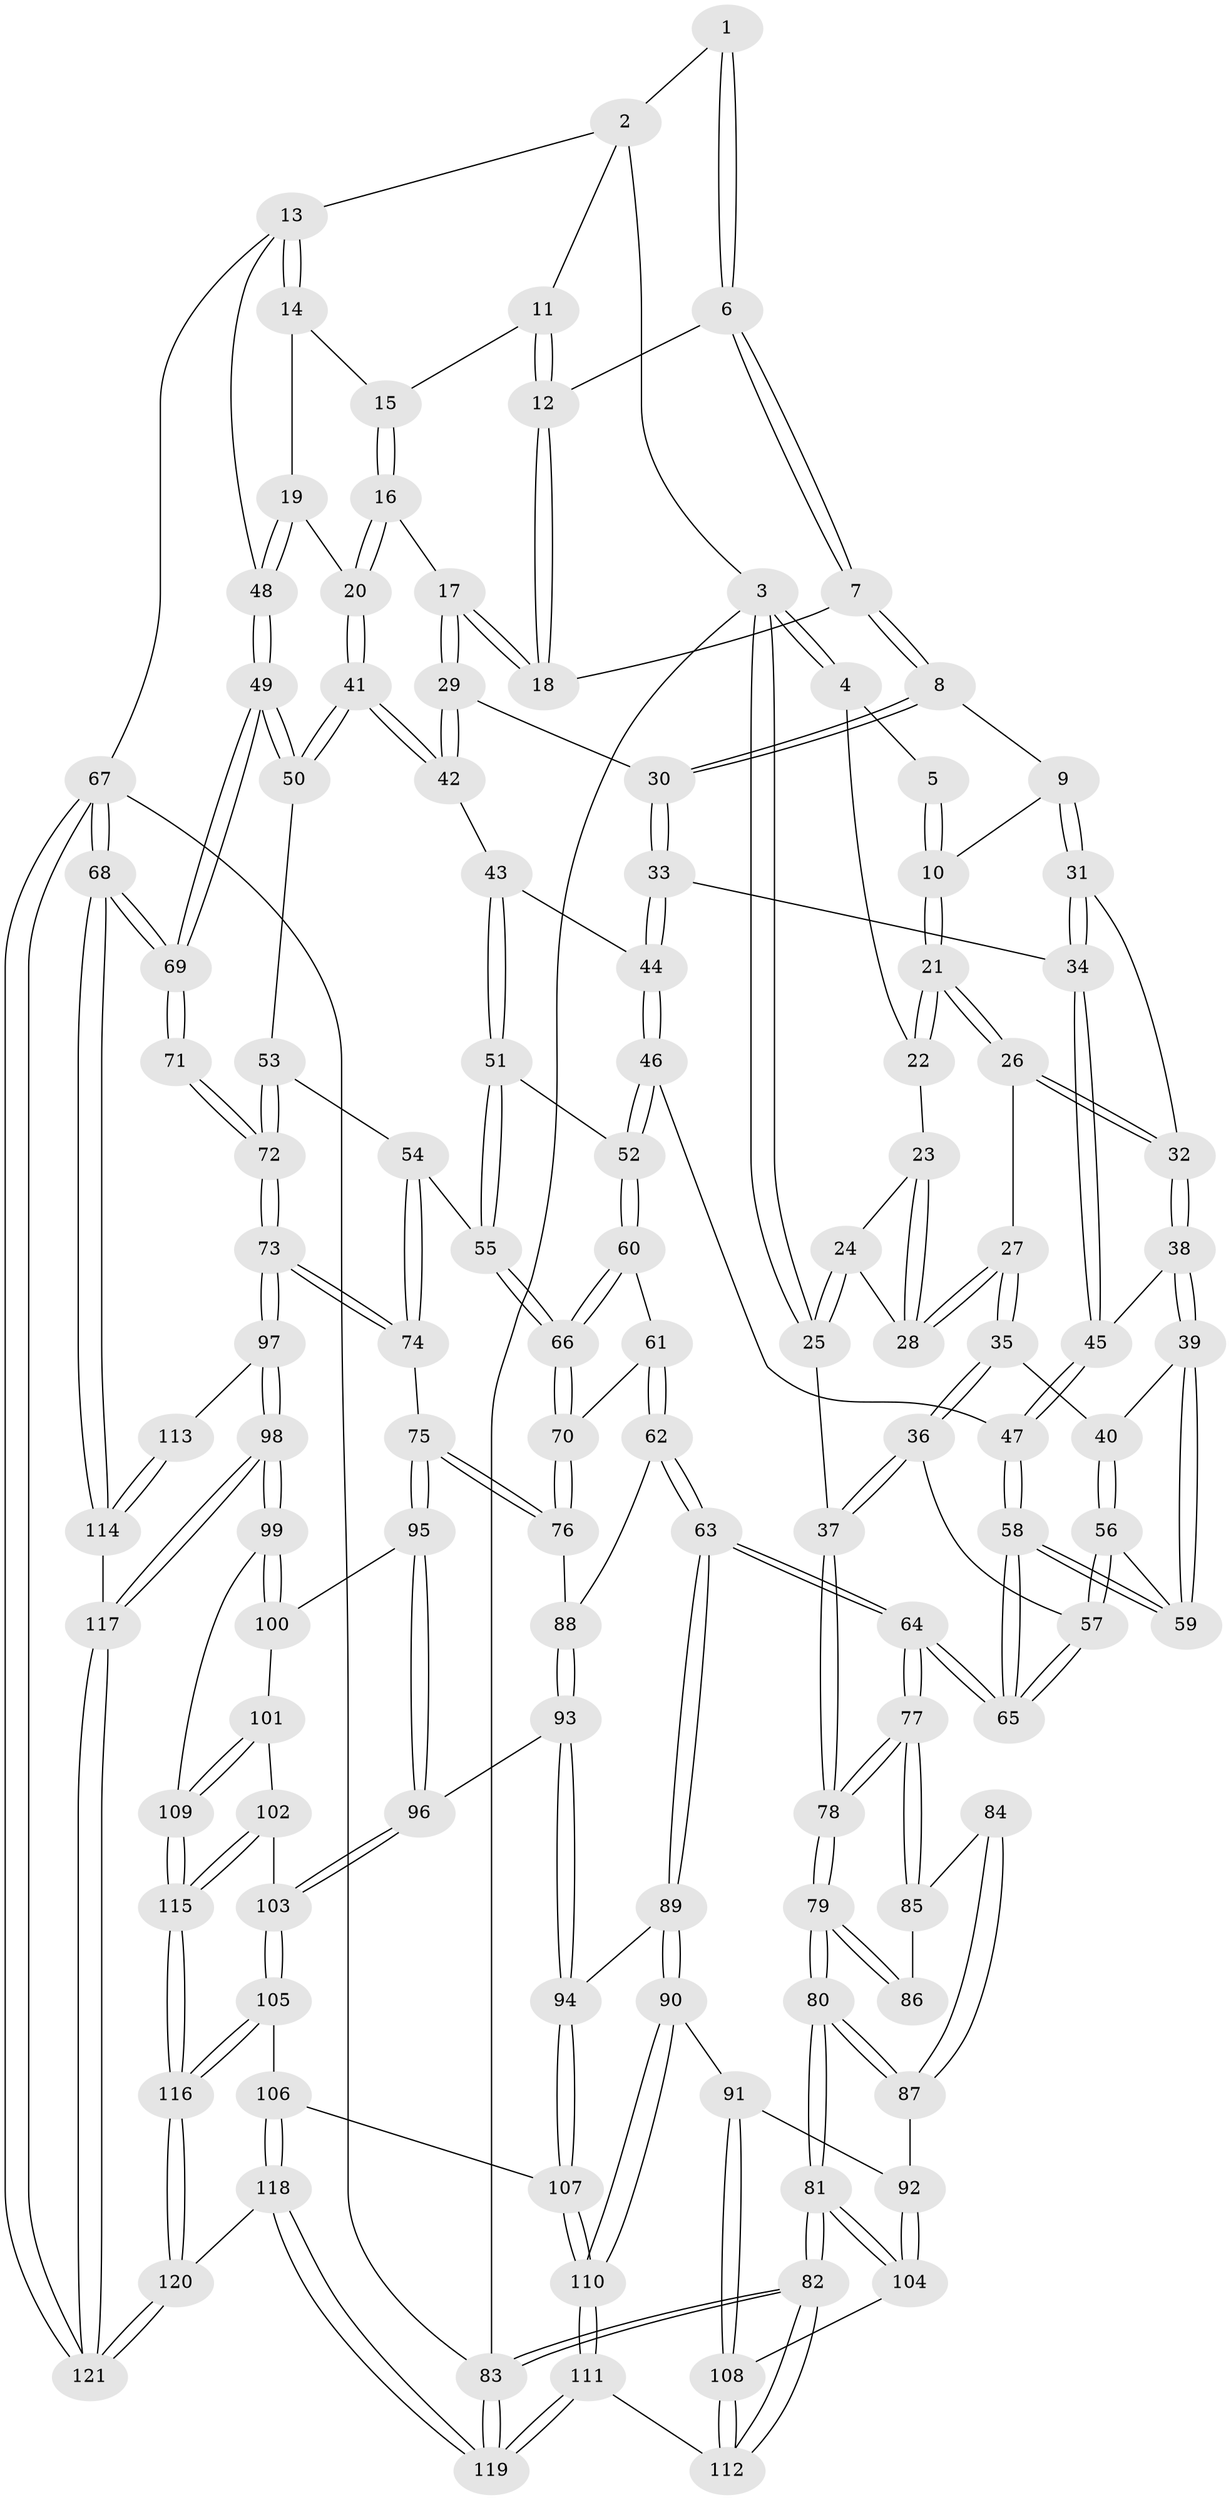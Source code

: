 // Generated by graph-tools (version 1.1) at 2025/02/03/09/25 05:02:20]
// undirected, 121 vertices, 299 edges
graph export_dot {
graph [start="1"]
  node [color=gray90,style=filled];
  1 [pos="+0.4351394794164076+0"];
  2 [pos="+0.8035531601704955+0"];
  3 [pos="+0+0"];
  4 [pos="+0.09682728934617553+0"];
  5 [pos="+0.38315919328813236+0"];
  6 [pos="+0.507891265798826+0.03803713710216282"];
  7 [pos="+0.49343749430232287+0.14919872833954895"];
  8 [pos="+0.4904541273856607+0.15805643305356956"];
  9 [pos="+0.44255331235136564+0.1804923794032337"];
  10 [pos="+0.3452135065125182+0.15738194934655286"];
  11 [pos="+0.8022345393531782+0"];
  12 [pos="+0.7023495803418061+0.0875577552857318"];
  13 [pos="+1+0.20336378040480504"];
  14 [pos="+0.8855350543894248+0.0003227897973194766"];
  15 [pos="+0.839094894830312+0"];
  16 [pos="+0.860406289750563+0.23306225030542352"];
  17 [pos="+0.7358826148008516+0.2282148020123198"];
  18 [pos="+0.7063206949642415+0.12967502956190885"];
  19 [pos="+1+0.2716583076822231"];
  20 [pos="+0.9024937721807914+0.24704989083212273"];
  21 [pos="+0.26525298823858046+0.1866460036423845"];
  22 [pos="+0.12632923365248894+0"];
  23 [pos="+0.11019957596085735+0.13394523424170748"];
  24 [pos="+0.01841236917894215+0.19626238920406894"];
  25 [pos="+0+0.22629989917982113"];
  26 [pos="+0.2508737139080567+0.21729041752021167"];
  27 [pos="+0.1616589737981289+0.23770601852474013"];
  28 [pos="+0.16042105022621408+0.23659000770485322"];
  29 [pos="+0.7188509212233389+0.24478328768774146"];
  30 [pos="+0.5497215941485821+0.22291714151768288"];
  31 [pos="+0.40922342842238163+0.31299218607524315"];
  32 [pos="+0.2573143938747451+0.23006892339017382"];
  33 [pos="+0.5195665208560346+0.3372246735604014"];
  34 [pos="+0.41528494195409843+0.33424693481853274"];
  35 [pos="+0.11193622302680352+0.32454386442377914"];
  36 [pos="+0+0.4542087975002199"];
  37 [pos="+0+0.45484604141763463"];
  38 [pos="+0.2685008747005412+0.41819147428141584"];
  39 [pos="+0.26067178580889455+0.4231032076651747"];
  40 [pos="+0.24950837808739235+0.4223879787398054"];
  41 [pos="+0.7432420442119686+0.4707013694825897"];
  42 [pos="+0.6725247909802746+0.393520675888622"];
  43 [pos="+0.6021559076427663+0.40842207209325293"];
  44 [pos="+0.587679016158737+0.4051478252972476"];
  45 [pos="+0.36850896203078876+0.4173326301767089"];
  46 [pos="+0.43531402926718715+0.4959552736583104"];
  47 [pos="+0.42262736600582157+0.48787579652515595"];
  48 [pos="+1+0.33914745958487935"];
  49 [pos="+1+0.375721506918029"];
  50 [pos="+0.7954940085457165+0.545658134433751"];
  51 [pos="+0.5773833901276909+0.5544168353113156"];
  52 [pos="+0.45642395026534965+0.5446902483688104"];
  53 [pos="+0.7936280202244949+0.5507027776065467"];
  54 [pos="+0.6988499994785481+0.6175500300307709"];
  55 [pos="+0.6386189192194193+0.6296553847462051"];
  56 [pos="+0.08613376193557426+0.49930911262436756"];
  57 [pos="+0.07045073133753128+0.5045709706525057"];
  58 [pos="+0.2648254461903443+0.6134000619412857"];
  59 [pos="+0.2562512179710977+0.5467396408288013"];
  60 [pos="+0.44747417585141513+0.6026996581676708"];
  61 [pos="+0.4318037944431834+0.6303587809544556"];
  62 [pos="+0.3617474055427281+0.7004549098350511"];
  63 [pos="+0.28195454868507125+0.7351537925075068"];
  64 [pos="+0.2504499577503516+0.7007176969397542"];
  65 [pos="+0.24925198288233802+0.6932036424986001"];
  66 [pos="+0.6112986990470937+0.658859914770094"];
  67 [pos="+1+1"];
  68 [pos="+1+0.849487200808843"];
  69 [pos="+1+0.7086544006610757"];
  70 [pos="+0.5785382777656093+0.7260947125749538"];
  71 [pos="+1+0.7262328557687573"];
  72 [pos="+0.8723269949003757+0.7092067253690146"];
  73 [pos="+0.8133340924951272+0.8233554087128271"];
  74 [pos="+0.7358099997223687+0.783038810424742"];
  75 [pos="+0.6708795032887992+0.7966231634975406"];
  76 [pos="+0.5780542155162586+0.7282311535946318"];
  77 [pos="+0.20558594719956738+0.7045714633184083"];
  78 [pos="+0+0.5187196986662902"];
  79 [pos="+0+0.5748184845004065"];
  80 [pos="+0+0.6835619600342748"];
  81 [pos="+0+1"];
  82 [pos="+0+1"];
  83 [pos="+0+1"];
  84 [pos="+0.08849198452018305+0.7549056980203889"];
  85 [pos="+0.17881316251206697+0.7139158223917516"];
  86 [pos="+0+0.6658757010048906"];
  87 [pos="+0.05745692264496075+0.8054459101049259"];
  88 [pos="+0.545902452207835+0.7606053863945768"];
  89 [pos="+0.2830141615549886+0.7484596912328374"];
  90 [pos="+0.2823380941302845+0.7512026682732449"];
  91 [pos="+0.24952138819923103+0.7726934567453339"];
  92 [pos="+0.060054696912583985+0.8248909484164727"];
  93 [pos="+0.5368859900962826+0.7969969898744855"];
  94 [pos="+0.47369167312741634+0.853020073690127"];
  95 [pos="+0.6675065518743569+0.8057194925546698"];
  96 [pos="+0.5885597649020408+0.8595872663266872"];
  97 [pos="+0.8176534741053447+0.8411441983440489"];
  98 [pos="+0.817860272237558+0.9076280316331614"];
  99 [pos="+0.736239081361364+0.9186202336150029"];
  100 [pos="+0.6675159550712864+0.8199049664173228"];
  101 [pos="+0.6549801170721893+0.8834280709280635"];
  102 [pos="+0.608988282023256+0.8983238901633335"];
  103 [pos="+0.5973999645560069+0.8906572129956876"];
  104 [pos="+0.06555103416712767+0.8797704061324744"];
  105 [pos="+0.5261435256042792+0.9256408444708951"];
  106 [pos="+0.4892965006243108+0.9107018794893879"];
  107 [pos="+0.47433663235131285+0.89142677421346"];
  108 [pos="+0.0833765267246573+0.8847549541345646"];
  109 [pos="+0.7351626422728768+0.9188901443047505"];
  110 [pos="+0.2851971428007539+0.9875204714467675"];
  111 [pos="+0.26936405042595457+1"];
  112 [pos="+0.13317594821172035+0.9395233481735522"];
  113 [pos="+0.9989709775462191+0.8117611370581611"];
  114 [pos="+0.9348828219587042+0.9072490973421036"];
  115 [pos="+0.6343838509585373+1"];
  116 [pos="+0.6010986042572017+1"];
  117 [pos="+0.8610334260870047+0.9727897658054693"];
  118 [pos="+0.3903140382061626+1"];
  119 [pos="+0.2851335424862611+1"];
  120 [pos="+0.5844245460332353+1"];
  121 [pos="+1+1"];
  1 -- 2;
  1 -- 6;
  1 -- 6;
  2 -- 3;
  2 -- 11;
  2 -- 13;
  3 -- 4;
  3 -- 4;
  3 -- 25;
  3 -- 25;
  3 -- 83;
  4 -- 5;
  4 -- 22;
  5 -- 10;
  5 -- 10;
  6 -- 7;
  6 -- 7;
  6 -- 12;
  7 -- 8;
  7 -- 8;
  7 -- 18;
  8 -- 9;
  8 -- 30;
  8 -- 30;
  9 -- 10;
  9 -- 31;
  9 -- 31;
  10 -- 21;
  10 -- 21;
  11 -- 12;
  11 -- 12;
  11 -- 15;
  12 -- 18;
  12 -- 18;
  13 -- 14;
  13 -- 14;
  13 -- 48;
  13 -- 67;
  14 -- 15;
  14 -- 19;
  15 -- 16;
  15 -- 16;
  16 -- 17;
  16 -- 20;
  16 -- 20;
  17 -- 18;
  17 -- 18;
  17 -- 29;
  17 -- 29;
  19 -- 20;
  19 -- 48;
  19 -- 48;
  20 -- 41;
  20 -- 41;
  21 -- 22;
  21 -- 22;
  21 -- 26;
  21 -- 26;
  22 -- 23;
  23 -- 24;
  23 -- 28;
  23 -- 28;
  24 -- 25;
  24 -- 25;
  24 -- 28;
  25 -- 37;
  26 -- 27;
  26 -- 32;
  26 -- 32;
  27 -- 28;
  27 -- 28;
  27 -- 35;
  27 -- 35;
  29 -- 30;
  29 -- 42;
  29 -- 42;
  30 -- 33;
  30 -- 33;
  31 -- 32;
  31 -- 34;
  31 -- 34;
  32 -- 38;
  32 -- 38;
  33 -- 34;
  33 -- 44;
  33 -- 44;
  34 -- 45;
  34 -- 45;
  35 -- 36;
  35 -- 36;
  35 -- 40;
  36 -- 37;
  36 -- 37;
  36 -- 57;
  37 -- 78;
  37 -- 78;
  38 -- 39;
  38 -- 39;
  38 -- 45;
  39 -- 40;
  39 -- 59;
  39 -- 59;
  40 -- 56;
  40 -- 56;
  41 -- 42;
  41 -- 42;
  41 -- 50;
  41 -- 50;
  42 -- 43;
  43 -- 44;
  43 -- 51;
  43 -- 51;
  44 -- 46;
  44 -- 46;
  45 -- 47;
  45 -- 47;
  46 -- 47;
  46 -- 52;
  46 -- 52;
  47 -- 58;
  47 -- 58;
  48 -- 49;
  48 -- 49;
  49 -- 50;
  49 -- 50;
  49 -- 69;
  49 -- 69;
  50 -- 53;
  51 -- 52;
  51 -- 55;
  51 -- 55;
  52 -- 60;
  52 -- 60;
  53 -- 54;
  53 -- 72;
  53 -- 72;
  54 -- 55;
  54 -- 74;
  54 -- 74;
  55 -- 66;
  55 -- 66;
  56 -- 57;
  56 -- 57;
  56 -- 59;
  57 -- 65;
  57 -- 65;
  58 -- 59;
  58 -- 59;
  58 -- 65;
  58 -- 65;
  60 -- 61;
  60 -- 66;
  60 -- 66;
  61 -- 62;
  61 -- 62;
  61 -- 70;
  62 -- 63;
  62 -- 63;
  62 -- 88;
  63 -- 64;
  63 -- 64;
  63 -- 89;
  63 -- 89;
  64 -- 65;
  64 -- 65;
  64 -- 77;
  64 -- 77;
  66 -- 70;
  66 -- 70;
  67 -- 68;
  67 -- 68;
  67 -- 121;
  67 -- 121;
  67 -- 83;
  68 -- 69;
  68 -- 69;
  68 -- 114;
  68 -- 114;
  69 -- 71;
  69 -- 71;
  70 -- 76;
  70 -- 76;
  71 -- 72;
  71 -- 72;
  72 -- 73;
  72 -- 73;
  73 -- 74;
  73 -- 74;
  73 -- 97;
  73 -- 97;
  74 -- 75;
  75 -- 76;
  75 -- 76;
  75 -- 95;
  75 -- 95;
  76 -- 88;
  77 -- 78;
  77 -- 78;
  77 -- 85;
  77 -- 85;
  78 -- 79;
  78 -- 79;
  79 -- 80;
  79 -- 80;
  79 -- 86;
  79 -- 86;
  80 -- 81;
  80 -- 81;
  80 -- 87;
  80 -- 87;
  81 -- 82;
  81 -- 82;
  81 -- 104;
  81 -- 104;
  82 -- 83;
  82 -- 83;
  82 -- 112;
  82 -- 112;
  83 -- 119;
  83 -- 119;
  84 -- 85;
  84 -- 87;
  84 -- 87;
  85 -- 86;
  87 -- 92;
  88 -- 93;
  88 -- 93;
  89 -- 90;
  89 -- 90;
  89 -- 94;
  90 -- 91;
  90 -- 110;
  90 -- 110;
  91 -- 92;
  91 -- 108;
  91 -- 108;
  92 -- 104;
  92 -- 104;
  93 -- 94;
  93 -- 94;
  93 -- 96;
  94 -- 107;
  94 -- 107;
  95 -- 96;
  95 -- 96;
  95 -- 100;
  96 -- 103;
  96 -- 103;
  97 -- 98;
  97 -- 98;
  97 -- 113;
  98 -- 99;
  98 -- 99;
  98 -- 117;
  98 -- 117;
  99 -- 100;
  99 -- 100;
  99 -- 109;
  100 -- 101;
  101 -- 102;
  101 -- 109;
  101 -- 109;
  102 -- 103;
  102 -- 115;
  102 -- 115;
  103 -- 105;
  103 -- 105;
  104 -- 108;
  105 -- 106;
  105 -- 116;
  105 -- 116;
  106 -- 107;
  106 -- 118;
  106 -- 118;
  107 -- 110;
  107 -- 110;
  108 -- 112;
  108 -- 112;
  109 -- 115;
  109 -- 115;
  110 -- 111;
  110 -- 111;
  111 -- 112;
  111 -- 119;
  111 -- 119;
  113 -- 114;
  113 -- 114;
  114 -- 117;
  115 -- 116;
  115 -- 116;
  116 -- 120;
  116 -- 120;
  117 -- 121;
  117 -- 121;
  118 -- 119;
  118 -- 119;
  118 -- 120;
  120 -- 121;
  120 -- 121;
}
